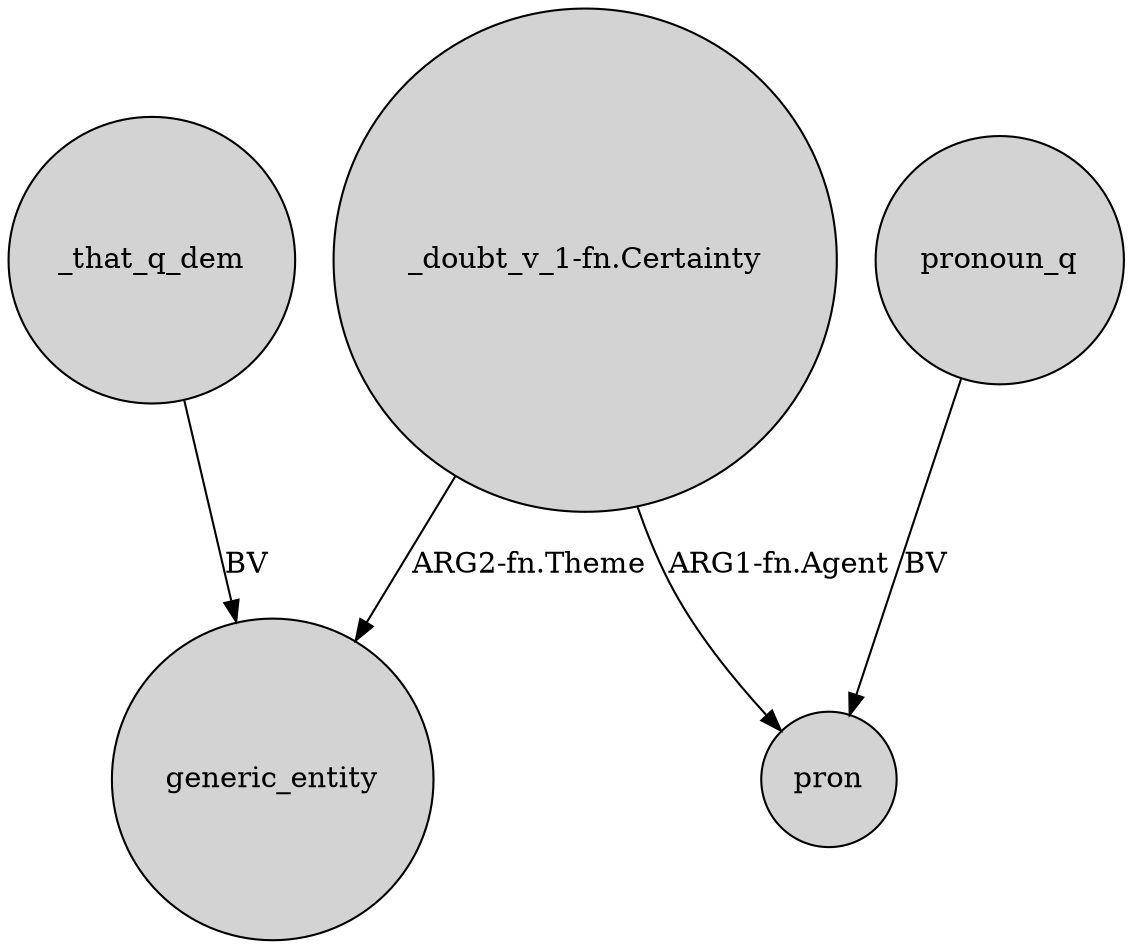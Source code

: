 digraph {
	node [shape=circle style=filled]
	"_doubt_v_1-fn.Certainty" -> generic_entity [label="ARG2-fn.Theme"]
	"_doubt_v_1-fn.Certainty" -> pron [label="ARG1-fn.Agent"]
	_that_q_dem -> generic_entity [label=BV]
	pronoun_q -> pron [label=BV]
}
